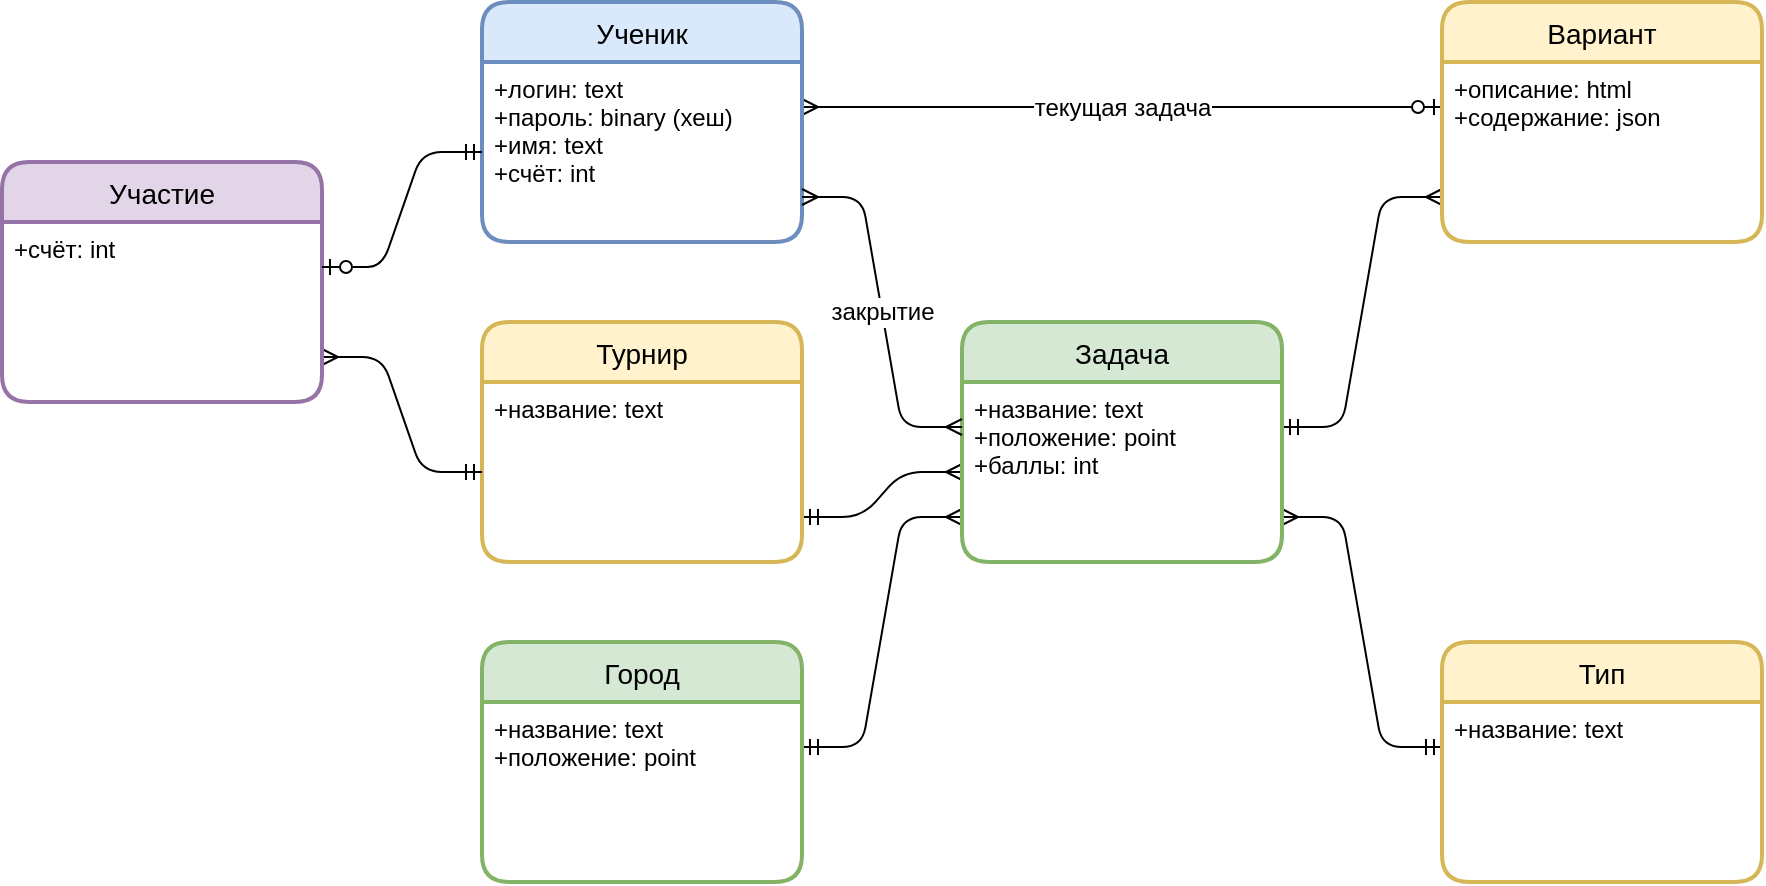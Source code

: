 <mxfile compressed="false" version="20.7.4" type="device" pages="2">
  <diagram id="8aHN4h0mdV41nYYdj37R" name="Страница 1">
    <mxGraphModel dx="1430" dy="1232" grid="1" gridSize="10" guides="1" tooltips="1" connect="1" arrows="1" fold="1" page="0" pageScale="1" pageWidth="1169" pageHeight="827" math="0" shadow="0">
      <root>
        <mxCell id="0" />
        <mxCell id="1" parent="0" />
        <mxCell id="lObofczXTAJIooY1tHfW-280" value="текущая задача" style="edgeStyle=entityRelationEdgeStyle;fontSize=12;html=1;endArrow=ERmany;startArrow=ERzeroToOne;rounded=1;entryX=1;entryY=0.25;entryDx=0;entryDy=0;exitX=0;exitY=0.25;exitDx=0;exitDy=0;endFill=0;" parent="1" source="lObofczXTAJIooY1tHfW-298" target="lObofczXTAJIooY1tHfW-304" edge="1">
          <mxGeometry width="100" height="100" relative="1" as="geometry">
            <mxPoint x="1010" y="10" as="sourcePoint" />
            <mxPoint x="1110" y="-90" as="targetPoint" />
          </mxGeometry>
        </mxCell>
        <mxCell id="lObofczXTAJIooY1tHfW-281" value="" style="edgeStyle=entityRelationEdgeStyle;fontSize=12;html=1;endArrow=ERmany;startArrow=ERmandOne;rounded=1;exitX=1;exitY=0.25;exitDx=0;exitDy=0;entryX=0;entryY=0.75;entryDx=0;entryDy=0;endFill=0;" parent="1" source="lObofczXTAJIooY1tHfW-296" target="lObofczXTAJIooY1tHfW-298" edge="1">
          <mxGeometry x="-0.066" y="-13" width="100" height="100" relative="1" as="geometry">
            <mxPoint x="1060" y="-40" as="sourcePoint" />
            <mxPoint x="1160" y="-140" as="targetPoint" />
            <mxPoint as="offset" />
          </mxGeometry>
        </mxCell>
        <mxCell id="lObofczXTAJIooY1tHfW-282" value="" style="edgeStyle=entityRelationEdgeStyle;fontSize=12;html=1;endArrow=ERmany;startArrow=ERmandOne;rounded=1;exitX=0;exitY=0.25;exitDx=0;exitDy=0;entryX=1;entryY=0.75;entryDx=0;entryDy=0;endFill=0;" parent="1" source="lObofczXTAJIooY1tHfW-300" target="lObofczXTAJIooY1tHfW-296" edge="1">
          <mxGeometry width="100" height="100" relative="1" as="geometry">
            <mxPoint x="1130" y="-10.0" as="sourcePoint" />
            <mxPoint x="1230" y="-110.0" as="targetPoint" />
          </mxGeometry>
        </mxCell>
        <mxCell id="lObofczXTAJIooY1tHfW-284" value="" style="edgeStyle=entityRelationEdgeStyle;fontSize=12;html=1;endArrow=ERmany;startArrow=ERmandOne;rounded=1;exitX=1;exitY=0.25;exitDx=0;exitDy=0;endFill=0;entryX=0;entryY=0.75;entryDx=0;entryDy=0;" parent="1" source="lObofczXTAJIooY1tHfW-292" target="lObofczXTAJIooY1tHfW-296" edge="1">
          <mxGeometry x="-0.066" y="-13" width="100" height="100" relative="1" as="geometry">
            <mxPoint x="400" y="418.5" as="sourcePoint" />
            <mxPoint x="480" y="417.5" as="targetPoint" />
            <mxPoint as="offset" />
          </mxGeometry>
        </mxCell>
        <mxCell id="lObofczXTAJIooY1tHfW-285" value="" style="edgeStyle=entityRelationEdgeStyle;fontSize=12;html=1;endArrow=ERmany;startArrow=ERmandOne;rounded=1;entryX=0;entryY=0.5;entryDx=0;entryDy=0;endFill=0;exitX=1;exitY=0.75;exitDx=0;exitDy=0;" parent="1" source="C9tmAB33WgYbbE8qKTnn-2" target="lObofczXTAJIooY1tHfW-296" edge="1">
          <mxGeometry x="-0.066" y="-13" width="100" height="100" relative="1" as="geometry">
            <mxPoint x="640" y="372.5" as="sourcePoint" />
            <mxPoint x="1180" y="-120.0" as="targetPoint" />
            <mxPoint as="offset" />
          </mxGeometry>
        </mxCell>
        <mxCell id="lObofczXTAJIooY1tHfW-291" value="Город" style="swimlane;childLayout=stackLayout;horizontal=1;startSize=30;horizontalStack=0;rounded=1;fontSize=14;fontStyle=0;strokeWidth=2;resizeParent=0;resizeLast=1;shadow=0;dashed=0;align=center;fillColor=#d5e8d4;strokeColor=#82b366;" parent="1" vertex="1">
          <mxGeometry x="240" y="320" width="160" height="120" as="geometry" />
        </mxCell>
        <mxCell id="lObofczXTAJIooY1tHfW-292" value="+название: text&#xa;+положение: point" style="align=left;strokeColor=none;fillColor=none;spacingLeft=4;fontSize=12;verticalAlign=top;resizable=0;rotatable=0;part=1;" parent="lObofczXTAJIooY1tHfW-291" vertex="1">
          <mxGeometry y="30" width="160" height="90" as="geometry" />
        </mxCell>
        <mxCell id="lObofczXTAJIooY1tHfW-295" value="Задача" style="swimlane;childLayout=stackLayout;horizontal=1;startSize=30;horizontalStack=0;rounded=1;fontSize=14;fontStyle=0;strokeWidth=2;resizeParent=0;resizeLast=1;shadow=0;dashed=0;align=center;fillColor=#d5e8d4;strokeColor=#82b366;" parent="1" vertex="1">
          <mxGeometry x="480" y="160" width="160" height="120" as="geometry" />
        </mxCell>
        <mxCell id="lObofczXTAJIooY1tHfW-296" value="+название: text&#xa;+положение: point&#xa;+баллы: int" style="align=left;strokeColor=none;fillColor=none;spacingLeft=4;fontSize=12;verticalAlign=top;resizable=0;rotatable=0;part=1;" parent="lObofczXTAJIooY1tHfW-295" vertex="1">
          <mxGeometry y="30" width="160" height="90" as="geometry" />
        </mxCell>
        <mxCell id="lObofczXTAJIooY1tHfW-297" value="Вариант" style="swimlane;childLayout=stackLayout;horizontal=1;startSize=30;horizontalStack=0;rounded=1;fontSize=14;fontStyle=0;strokeWidth=2;resizeParent=0;resizeLast=1;shadow=0;dashed=0;align=center;fillColor=#fff2cc;strokeColor=#d6b656;" parent="1" vertex="1">
          <mxGeometry x="720" width="160" height="120" as="geometry" />
        </mxCell>
        <mxCell id="lObofczXTAJIooY1tHfW-298" value="+описание: html&#xa;+содержание: json" style="align=left;strokeColor=none;fillColor=none;spacingLeft=4;fontSize=12;verticalAlign=top;resizable=0;rotatable=0;part=1;" parent="lObofczXTAJIooY1tHfW-297" vertex="1">
          <mxGeometry y="30" width="160" height="90" as="geometry" />
        </mxCell>
        <mxCell id="lObofczXTAJIooY1tHfW-299" value="Тип" style="swimlane;childLayout=stackLayout;horizontal=1;startSize=30;horizontalStack=0;rounded=1;fontSize=14;fontStyle=0;strokeWidth=2;resizeParent=0;resizeLast=1;shadow=0;dashed=0;align=center;fillColor=#fff2cc;strokeColor=#d6b656;" parent="1" vertex="1">
          <mxGeometry x="720" y="320" width="160" height="120" as="geometry" />
        </mxCell>
        <mxCell id="lObofczXTAJIooY1tHfW-300" value="+название: text" style="align=left;strokeColor=none;fillColor=none;spacingLeft=4;fontSize=12;verticalAlign=top;resizable=0;rotatable=0;part=1;" parent="lObofczXTAJIooY1tHfW-299" vertex="1">
          <mxGeometry y="30" width="160" height="90" as="geometry" />
        </mxCell>
        <mxCell id="lObofczXTAJIooY1tHfW-303" value="Ученик" style="swimlane;childLayout=stackLayout;horizontal=1;startSize=30;horizontalStack=0;rounded=1;fontSize=14;fontStyle=0;strokeWidth=2;resizeParent=0;resizeLast=1;shadow=0;dashed=0;align=center;fillColor=#dae8fc;strokeColor=#6c8ebf;" parent="1" vertex="1">
          <mxGeometry x="240" width="160" height="120" as="geometry" />
        </mxCell>
        <mxCell id="lObofczXTAJIooY1tHfW-304" value="+логин: text&#xa;+пароль: binary (хеш)&#xa;+имя: text&#xa;+счёт: int" style="align=left;strokeColor=none;fillColor=none;spacingLeft=4;fontSize=12;verticalAlign=top;resizable=0;rotatable=0;part=1;" parent="lObofczXTAJIooY1tHfW-303" vertex="1">
          <mxGeometry y="30" width="160" height="90" as="geometry" />
        </mxCell>
        <mxCell id="lObofczXTAJIooY1tHfW-310" value="закрытие" style="edgeStyle=entityRelationEdgeStyle;fontSize=12;html=1;endArrow=ERmany;startArrow=ERmany;rounded=1;entryX=0;entryY=0.25;entryDx=0;entryDy=0;exitX=1;exitY=0.75;exitDx=0;exitDy=0;" parent="1" source="lObofczXTAJIooY1tHfW-304" target="lObofczXTAJIooY1tHfW-296" edge="1">
          <mxGeometry width="100" height="100" relative="1" as="geometry">
            <mxPoint x="640" y="230" as="sourcePoint" />
            <mxPoint x="960" y="500" as="targetPoint" />
          </mxGeometry>
        </mxCell>
        <mxCell id="C9tmAB33WgYbbE8qKTnn-1" value="Турнир" style="swimlane;childLayout=stackLayout;horizontal=1;startSize=30;horizontalStack=0;rounded=1;fontSize=14;fontStyle=0;strokeWidth=2;resizeParent=0;resizeLast=1;shadow=0;dashed=0;align=center;fillColor=#fff2cc;strokeColor=#d6b656;" vertex="1" parent="1">
          <mxGeometry x="240" y="160" width="160" height="120" as="geometry" />
        </mxCell>
        <mxCell id="C9tmAB33WgYbbE8qKTnn-2" value="+название: text" style="align=left;strokeColor=none;fillColor=none;spacingLeft=4;fontSize=12;verticalAlign=top;resizable=0;rotatable=0;part=1;" vertex="1" parent="C9tmAB33WgYbbE8qKTnn-1">
          <mxGeometry y="30" width="160" height="90" as="geometry" />
        </mxCell>
        <mxCell id="C9tmAB33WgYbbE8qKTnn-3" value="" style="edgeStyle=entityRelationEdgeStyle;rounded=1;orthogonalLoop=1;jettySize=auto;html=1;startArrow=ERmandOne;startFill=0;endArrow=ERmany;endFill=0;entryX=1;entryY=0.75;entryDx=0;entryDy=0;" edge="1" parent="1" source="C9tmAB33WgYbbE8qKTnn-2" target="C9tmAB33WgYbbE8qKTnn-5">
          <mxGeometry relative="1" as="geometry" />
        </mxCell>
        <mxCell id="C9tmAB33WgYbbE8qKTnn-4" value="Участие" style="swimlane;childLayout=stackLayout;horizontal=1;startSize=30;horizontalStack=0;rounded=1;fontSize=14;fontStyle=0;strokeWidth=2;resizeParent=0;resizeLast=1;shadow=0;dashed=0;align=center;fillColor=#e1d5e7;strokeColor=#9673a6;" vertex="1" parent="1">
          <mxGeometry y="80" width="160" height="120" as="geometry" />
        </mxCell>
        <mxCell id="C9tmAB33WgYbbE8qKTnn-5" value="+счёт: int" style="align=left;strokeColor=none;fillColor=none;spacingLeft=4;fontSize=12;verticalAlign=top;resizable=0;rotatable=0;part=1;" vertex="1" parent="C9tmAB33WgYbbE8qKTnn-4">
          <mxGeometry y="30" width="160" height="90" as="geometry" />
        </mxCell>
        <mxCell id="C9tmAB33WgYbbE8qKTnn-8" style="edgeStyle=entityRelationEdgeStyle;rounded=1;orthogonalLoop=1;jettySize=auto;html=1;startArrow=ERzeroToOne;startFill=0;endArrow=ERmandOne;endFill=0;exitX=1;exitY=0.25;exitDx=0;exitDy=0;" edge="1" parent="1" source="C9tmAB33WgYbbE8qKTnn-5" target="lObofczXTAJIooY1tHfW-304">
          <mxGeometry relative="1" as="geometry" />
        </mxCell>
      </root>
    </mxGraphModel>
  </diagram>
  <diagram id="xqehtbJ13upMv7qAL0rU" name="Страница 2">
    <mxGraphModel dx="2074" dy="1206" grid="1" gridSize="10" guides="1" tooltips="1" connect="1" arrows="1" fold="1" page="0" pageScale="1" pageWidth="1169" pageHeight="827" math="0" shadow="0">
      <root>
        <mxCell id="0" />
        <mxCell id="1" parent="0" />
        <mxCell id="L8Q2k_MRw4ZWjOtw7qhP-1" value="Вариант" style="shape=table;startSize=30;container=1;collapsible=1;childLayout=tableLayout;fixedRows=1;rowLines=0;fontStyle=1;align=center;resizeLast=1;fillColor=#fff2cc;strokeColor=#d6b656;" parent="1" vertex="1">
          <mxGeometry x="720" y="240" width="180" height="180" as="geometry" />
        </mxCell>
        <mxCell id="L8Q2k_MRw4ZWjOtw7qhP-2" value="" style="shape=tableRow;horizontal=0;startSize=0;swimlaneHead=0;swimlaneBody=0;fillColor=none;collapsible=0;dropTarget=0;points=[[0,0.5],[1,0.5]];portConstraint=eastwest;top=0;left=0;right=0;bottom=1;" parent="L8Q2k_MRw4ZWjOtw7qhP-1" vertex="1">
          <mxGeometry y="30" width="180" height="30" as="geometry" />
        </mxCell>
        <mxCell id="L8Q2k_MRw4ZWjOtw7qhP-3" value="PK" style="shape=partialRectangle;connectable=0;fillColor=none;top=0;left=0;bottom=0;right=0;fontStyle=1;overflow=hidden;" parent="L8Q2k_MRw4ZWjOtw7qhP-2" vertex="1">
          <mxGeometry width="30" height="30" as="geometry">
            <mxRectangle width="30" height="30" as="alternateBounds" />
          </mxGeometry>
        </mxCell>
        <mxCell id="L8Q2k_MRw4ZWjOtw7qhP-4" value="UniqueID" style="shape=partialRectangle;connectable=0;fillColor=none;top=0;left=0;bottom=0;right=0;align=left;spacingLeft=6;fontStyle=5;overflow=hidden;" parent="L8Q2k_MRw4ZWjOtw7qhP-2" vertex="1">
          <mxGeometry x="30" width="150" height="30" as="geometry">
            <mxRectangle width="150" height="30" as="alternateBounds" />
          </mxGeometry>
        </mxCell>
        <mxCell id="L8Q2k_MRw4ZWjOtw7qhP-5" value="" style="shape=tableRow;horizontal=0;startSize=0;swimlaneHead=0;swimlaneBody=0;fillColor=none;collapsible=0;dropTarget=0;points=[[0,0.5],[1,0.5]];portConstraint=eastwest;top=0;left=0;right=0;bottom=0;" parent="L8Q2k_MRw4ZWjOtw7qhP-1" vertex="1">
          <mxGeometry y="60" width="180" height="30" as="geometry" />
        </mxCell>
        <mxCell id="L8Q2k_MRw4ZWjOtw7qhP-6" value="FK" style="shape=partialRectangle;connectable=0;fillColor=none;top=0;left=0;bottom=0;right=0;fontStyle=0;overflow=hidden;" parent="L8Q2k_MRw4ZWjOtw7qhP-5" vertex="1">
          <mxGeometry width="30" height="30" as="geometry">
            <mxRectangle width="30" height="30" as="alternateBounds" />
          </mxGeometry>
        </mxCell>
        <mxCell id="L8Q2k_MRw4ZWjOtw7qhP-7" value="задача" style="shape=partialRectangle;connectable=0;fillColor=none;top=0;left=0;bottom=0;right=0;align=left;spacingLeft=6;fontStyle=0;overflow=hidden;" parent="L8Q2k_MRw4ZWjOtw7qhP-5" vertex="1">
          <mxGeometry x="30" width="150" height="30" as="geometry">
            <mxRectangle width="150" height="30" as="alternateBounds" />
          </mxGeometry>
        </mxCell>
        <mxCell id="L8Q2k_MRw4ZWjOtw7qhP-8" value="" style="shape=tableRow;horizontal=0;startSize=0;swimlaneHead=0;swimlaneBody=0;fillColor=none;collapsible=0;dropTarget=0;points=[[0,0.5],[1,0.5]];portConstraint=eastwest;top=0;left=0;right=0;bottom=0;" parent="L8Q2k_MRw4ZWjOtw7qhP-1" vertex="1">
          <mxGeometry y="90" width="180" height="30" as="geometry" />
        </mxCell>
        <mxCell id="L8Q2k_MRw4ZWjOtw7qhP-9" value="" style="shape=partialRectangle;connectable=0;fillColor=none;top=0;left=0;bottom=0;right=0;editable=1;overflow=hidden;" parent="L8Q2k_MRw4ZWjOtw7qhP-8" vertex="1">
          <mxGeometry width="30" height="30" as="geometry">
            <mxRectangle width="30" height="30" as="alternateBounds" />
          </mxGeometry>
        </mxCell>
        <mxCell id="L8Q2k_MRw4ZWjOtw7qhP-10" value="описание: html" style="shape=partialRectangle;connectable=0;fillColor=none;top=0;left=0;bottom=0;right=0;align=left;spacingLeft=6;overflow=hidden;" parent="L8Q2k_MRw4ZWjOtw7qhP-8" vertex="1">
          <mxGeometry x="30" width="150" height="30" as="geometry">
            <mxRectangle width="150" height="30" as="alternateBounds" />
          </mxGeometry>
        </mxCell>
        <mxCell id="L8Q2k_MRw4ZWjOtw7qhP-11" value="" style="shape=tableRow;horizontal=0;startSize=0;swimlaneHead=0;swimlaneBody=0;fillColor=none;collapsible=0;dropTarget=0;points=[[0,0.5],[1,0.5]];portConstraint=eastwest;top=0;left=0;right=0;bottom=0;" parent="L8Q2k_MRw4ZWjOtw7qhP-1" vertex="1">
          <mxGeometry y="120" width="180" height="30" as="geometry" />
        </mxCell>
        <mxCell id="L8Q2k_MRw4ZWjOtw7qhP-12" value="FK" style="shape=partialRectangle;connectable=0;fillColor=none;top=0;left=0;bottom=0;right=0;fontStyle=0;overflow=hidden;" parent="L8Q2k_MRw4ZWjOtw7qhP-11" vertex="1">
          <mxGeometry width="30" height="30" as="geometry">
            <mxRectangle width="30" height="30" as="alternateBounds" />
          </mxGeometry>
        </mxCell>
        <mxCell id="L8Q2k_MRw4ZWjOtw7qhP-13" value="тип" style="shape=partialRectangle;connectable=0;fillColor=none;top=0;left=0;bottom=0;right=0;align=left;spacingLeft=6;fontStyle=0;overflow=hidden;" parent="L8Q2k_MRw4ZWjOtw7qhP-11" vertex="1">
          <mxGeometry x="30" width="150" height="30" as="geometry">
            <mxRectangle width="150" height="30" as="alternateBounds" />
          </mxGeometry>
        </mxCell>
        <mxCell id="L8Q2k_MRw4ZWjOtw7qhP-14" value="" style="shape=tableRow;horizontal=0;startSize=0;swimlaneHead=0;swimlaneBody=0;fillColor=none;collapsible=0;dropTarget=0;points=[[0,0.5],[1,0.5]];portConstraint=eastwest;top=0;left=0;right=0;bottom=0;" parent="L8Q2k_MRw4ZWjOtw7qhP-1" vertex="1">
          <mxGeometry y="150" width="180" height="30" as="geometry" />
        </mxCell>
        <mxCell id="L8Q2k_MRw4ZWjOtw7qhP-15" value="" style="shape=partialRectangle;connectable=0;fillColor=none;top=0;left=0;bottom=0;right=0;editable=1;overflow=hidden;" parent="L8Q2k_MRw4ZWjOtw7qhP-14" vertex="1">
          <mxGeometry width="30" height="30" as="geometry">
            <mxRectangle width="30" height="30" as="alternateBounds" />
          </mxGeometry>
        </mxCell>
        <mxCell id="L8Q2k_MRw4ZWjOtw7qhP-16" value="содержание: json" style="shape=partialRectangle;connectable=0;fillColor=none;top=0;left=0;bottom=0;right=0;align=left;spacingLeft=6;overflow=hidden;" parent="L8Q2k_MRw4ZWjOtw7qhP-14" vertex="1">
          <mxGeometry x="30" width="150" height="30" as="geometry">
            <mxRectangle width="150" height="30" as="alternateBounds" />
          </mxGeometry>
        </mxCell>
        <mxCell id="L8Q2k_MRw4ZWjOtw7qhP-17" value="Тип" style="shape=table;startSize=30;container=1;collapsible=1;childLayout=tableLayout;fixedRows=1;rowLines=0;fontStyle=1;align=center;resizeLast=1;fillColor=#dae8fc;strokeColor=#6c8ebf;" parent="1" vertex="1">
          <mxGeometry x="960" y="240" width="180" height="90" as="geometry">
            <mxRectangle x="280" y="-120" width="70" height="30" as="alternateBounds" />
          </mxGeometry>
        </mxCell>
        <mxCell id="L8Q2k_MRw4ZWjOtw7qhP-18" value="" style="shape=tableRow;horizontal=0;startSize=0;swimlaneHead=0;swimlaneBody=0;fillColor=none;collapsible=0;dropTarget=0;points=[[0,0.5],[1,0.5]];portConstraint=eastwest;top=0;left=0;right=0;bottom=1;" parent="L8Q2k_MRw4ZWjOtw7qhP-17" vertex="1">
          <mxGeometry y="30" width="180" height="30" as="geometry" />
        </mxCell>
        <mxCell id="L8Q2k_MRw4ZWjOtw7qhP-19" value="PK" style="shape=partialRectangle;connectable=0;fillColor=none;top=0;left=0;bottom=0;right=0;fontStyle=1;overflow=hidden;" parent="L8Q2k_MRw4ZWjOtw7qhP-18" vertex="1">
          <mxGeometry width="30" height="30" as="geometry">
            <mxRectangle width="30" height="30" as="alternateBounds" />
          </mxGeometry>
        </mxCell>
        <mxCell id="L8Q2k_MRw4ZWjOtw7qhP-20" value="UniqueID" style="shape=partialRectangle;connectable=0;fillColor=none;top=0;left=0;bottom=0;right=0;align=left;spacingLeft=6;fontStyle=5;overflow=hidden;" parent="L8Q2k_MRw4ZWjOtw7qhP-18" vertex="1">
          <mxGeometry x="30" width="150" height="30" as="geometry">
            <mxRectangle width="150" height="30" as="alternateBounds" />
          </mxGeometry>
        </mxCell>
        <mxCell id="L8Q2k_MRw4ZWjOtw7qhP-21" value="" style="shape=tableRow;horizontal=0;startSize=0;swimlaneHead=0;swimlaneBody=0;fillColor=none;collapsible=0;dropTarget=0;points=[[0,0.5],[1,0.5]];portConstraint=eastwest;top=0;left=0;right=0;bottom=0;" parent="L8Q2k_MRw4ZWjOtw7qhP-17" vertex="1">
          <mxGeometry y="60" width="180" height="30" as="geometry" />
        </mxCell>
        <mxCell id="L8Q2k_MRw4ZWjOtw7qhP-22" value="" style="shape=partialRectangle;connectable=0;fillColor=none;top=0;left=0;bottom=0;right=0;editable=1;overflow=hidden;" parent="L8Q2k_MRw4ZWjOtw7qhP-21" vertex="1">
          <mxGeometry width="30" height="30" as="geometry">
            <mxRectangle width="30" height="30" as="alternateBounds" />
          </mxGeometry>
        </mxCell>
        <mxCell id="L8Q2k_MRw4ZWjOtw7qhP-23" value="название: text" style="shape=partialRectangle;connectable=0;fillColor=none;top=0;left=0;bottom=0;right=0;align=left;spacingLeft=6;overflow=hidden;" parent="L8Q2k_MRw4ZWjOtw7qhP-21" vertex="1">
          <mxGeometry x="30" width="150" height="30" as="geometry">
            <mxRectangle width="150" height="30" as="alternateBounds" />
          </mxGeometry>
        </mxCell>
        <mxCell id="L8Q2k_MRw4ZWjOtw7qhP-24" value="Город" style="shape=table;startSize=30;container=1;collapsible=1;childLayout=tableLayout;fixedRows=1;rowLines=0;fontStyle=1;align=center;resizeLast=1;fillColor=#d5e8d4;strokeColor=#82b366;" parent="1" vertex="1">
          <mxGeometry y="240" width="180" height="120" as="geometry" />
        </mxCell>
        <mxCell id="L8Q2k_MRw4ZWjOtw7qhP-25" value="" style="shape=tableRow;horizontal=0;startSize=0;swimlaneHead=0;swimlaneBody=0;fillColor=none;collapsible=0;dropTarget=0;points=[[0,0.5],[1,0.5]];portConstraint=eastwest;top=0;left=0;right=0;bottom=1;" parent="L8Q2k_MRw4ZWjOtw7qhP-24" vertex="1">
          <mxGeometry y="30" width="180" height="30" as="geometry" />
        </mxCell>
        <mxCell id="L8Q2k_MRw4ZWjOtw7qhP-26" value="PK" style="shape=partialRectangle;connectable=0;fillColor=none;top=0;left=0;bottom=0;right=0;fontStyle=1;overflow=hidden;" parent="L8Q2k_MRw4ZWjOtw7qhP-25" vertex="1">
          <mxGeometry width="30" height="30" as="geometry">
            <mxRectangle width="30" height="30" as="alternateBounds" />
          </mxGeometry>
        </mxCell>
        <mxCell id="L8Q2k_MRw4ZWjOtw7qhP-27" value="UniqueID" style="shape=partialRectangle;connectable=0;fillColor=none;top=0;left=0;bottom=0;right=0;align=left;spacingLeft=6;fontStyle=5;overflow=hidden;" parent="L8Q2k_MRw4ZWjOtw7qhP-25" vertex="1">
          <mxGeometry x="30" width="150" height="30" as="geometry">
            <mxRectangle width="150" height="30" as="alternateBounds" />
          </mxGeometry>
        </mxCell>
        <mxCell id="L8Q2k_MRw4ZWjOtw7qhP-28" value="" style="shape=tableRow;horizontal=0;startSize=0;swimlaneHead=0;swimlaneBody=0;fillColor=none;collapsible=0;dropTarget=0;points=[[0,0.5],[1,0.5]];portConstraint=eastwest;top=0;left=0;right=0;bottom=0;" parent="L8Q2k_MRw4ZWjOtw7qhP-24" vertex="1">
          <mxGeometry y="60" width="180" height="30" as="geometry" />
        </mxCell>
        <mxCell id="L8Q2k_MRw4ZWjOtw7qhP-29" value="" style="shape=partialRectangle;connectable=0;fillColor=none;top=0;left=0;bottom=0;right=0;editable=1;overflow=hidden;" parent="L8Q2k_MRw4ZWjOtw7qhP-28" vertex="1">
          <mxGeometry width="30" height="30" as="geometry">
            <mxRectangle width="30" height="30" as="alternateBounds" />
          </mxGeometry>
        </mxCell>
        <mxCell id="L8Q2k_MRw4ZWjOtw7qhP-30" value="название: text" style="shape=partialRectangle;connectable=0;fillColor=none;top=0;left=0;bottom=0;right=0;align=left;spacingLeft=6;overflow=hidden;" parent="L8Q2k_MRw4ZWjOtw7qhP-28" vertex="1">
          <mxGeometry x="30" width="150" height="30" as="geometry">
            <mxRectangle width="150" height="30" as="alternateBounds" />
          </mxGeometry>
        </mxCell>
        <mxCell id="L8Q2k_MRw4ZWjOtw7qhP-31" value="" style="shape=tableRow;horizontal=0;startSize=0;swimlaneHead=0;swimlaneBody=0;fillColor=none;collapsible=0;dropTarget=0;points=[[0,0.5],[1,0.5]];portConstraint=eastwest;top=0;left=0;right=0;bottom=0;" parent="L8Q2k_MRw4ZWjOtw7qhP-24" vertex="1">
          <mxGeometry y="90" width="180" height="30" as="geometry" />
        </mxCell>
        <mxCell id="L8Q2k_MRw4ZWjOtw7qhP-32" value="" style="shape=partialRectangle;connectable=0;fillColor=none;top=0;left=0;bottom=0;right=0;editable=1;overflow=hidden;" parent="L8Q2k_MRw4ZWjOtw7qhP-31" vertex="1">
          <mxGeometry width="30" height="30" as="geometry">
            <mxRectangle width="30" height="30" as="alternateBounds" />
          </mxGeometry>
        </mxCell>
        <mxCell id="L8Q2k_MRw4ZWjOtw7qhP-33" value="положение: point" style="shape=partialRectangle;connectable=0;fillColor=none;top=0;left=0;bottom=0;right=0;align=left;spacingLeft=6;overflow=hidden;" parent="L8Q2k_MRw4ZWjOtw7qhP-31" vertex="1">
          <mxGeometry x="30" width="150" height="30" as="geometry">
            <mxRectangle width="150" height="30" as="alternateBounds" />
          </mxGeometry>
        </mxCell>
        <mxCell id="L8Q2k_MRw4ZWjOtw7qhP-34" value="Задача" style="shape=table;startSize=30;container=1;collapsible=1;childLayout=tableLayout;fixedRows=1;rowLines=0;fontStyle=1;align=center;resizeLast=1;fillColor=#dae8fc;strokeColor=#6c8ebf;" parent="1" vertex="1">
          <mxGeometry x="480" y="240" width="180" height="150" as="geometry" />
        </mxCell>
        <mxCell id="L8Q2k_MRw4ZWjOtw7qhP-35" value="" style="shape=tableRow;horizontal=0;startSize=0;swimlaneHead=0;swimlaneBody=0;fillColor=none;collapsible=0;dropTarget=0;points=[[0,0.5],[1,0.5]];portConstraint=eastwest;top=0;left=0;right=0;bottom=1;" parent="L8Q2k_MRw4ZWjOtw7qhP-34" vertex="1">
          <mxGeometry y="30" width="180" height="30" as="geometry" />
        </mxCell>
        <mxCell id="L8Q2k_MRw4ZWjOtw7qhP-36" value="PK" style="shape=partialRectangle;connectable=0;fillColor=none;top=0;left=0;bottom=0;right=0;fontStyle=1;overflow=hidden;" parent="L8Q2k_MRw4ZWjOtw7qhP-35" vertex="1">
          <mxGeometry width="30" height="30" as="geometry">
            <mxRectangle width="30" height="30" as="alternateBounds" />
          </mxGeometry>
        </mxCell>
        <mxCell id="L8Q2k_MRw4ZWjOtw7qhP-37" value="UniqueID" style="shape=partialRectangle;connectable=0;fillColor=none;top=0;left=0;bottom=0;right=0;align=left;spacingLeft=6;fontStyle=5;overflow=hidden;" parent="L8Q2k_MRw4ZWjOtw7qhP-35" vertex="1">
          <mxGeometry x="30" width="150" height="30" as="geometry">
            <mxRectangle width="150" height="30" as="alternateBounds" />
          </mxGeometry>
        </mxCell>
        <mxCell id="L8Q2k_MRw4ZWjOtw7qhP-38" value="" style="shape=tableRow;horizontal=0;startSize=0;swimlaneHead=0;swimlaneBody=0;fillColor=none;collapsible=0;dropTarget=0;points=[[0,0.5],[1,0.5]];portConstraint=eastwest;top=0;left=0;right=0;bottom=0;" parent="L8Q2k_MRw4ZWjOtw7qhP-34" vertex="1">
          <mxGeometry y="60" width="180" height="30" as="geometry" />
        </mxCell>
        <mxCell id="L8Q2k_MRw4ZWjOtw7qhP-39" value="FK" style="shape=partialRectangle;connectable=0;fillColor=none;top=0;left=0;bottom=0;right=0;fontStyle=0;overflow=hidden;" parent="L8Q2k_MRw4ZWjOtw7qhP-38" vertex="1">
          <mxGeometry width="30" height="30" as="geometry">
            <mxRectangle width="30" height="30" as="alternateBounds" />
          </mxGeometry>
        </mxCell>
        <mxCell id="L8Q2k_MRw4ZWjOtw7qhP-40" value="группа" style="shape=partialRectangle;connectable=0;fillColor=none;top=0;left=0;bottom=0;right=0;align=left;spacingLeft=6;fontStyle=0;overflow=hidden;" parent="L8Q2k_MRw4ZWjOtw7qhP-38" vertex="1">
          <mxGeometry x="30" width="150" height="30" as="geometry">
            <mxRectangle width="150" height="30" as="alternateBounds" />
          </mxGeometry>
        </mxCell>
        <mxCell id="L8Q2k_MRw4ZWjOtw7qhP-41" value="" style="shape=tableRow;horizontal=0;startSize=0;swimlaneHead=0;swimlaneBody=0;fillColor=none;collapsible=0;dropTarget=0;points=[[0,0.5],[1,0.5]];portConstraint=eastwest;top=0;left=0;right=0;bottom=0;" parent="L8Q2k_MRw4ZWjOtw7qhP-34" vertex="1">
          <mxGeometry y="90" width="180" height="30" as="geometry" />
        </mxCell>
        <mxCell id="L8Q2k_MRw4ZWjOtw7qhP-42" value="" style="shape=partialRectangle;connectable=0;fillColor=none;top=0;left=0;bottom=0;right=0;editable=1;overflow=hidden;" parent="L8Q2k_MRw4ZWjOtw7qhP-41" vertex="1">
          <mxGeometry width="30" height="30" as="geometry">
            <mxRectangle width="30" height="30" as="alternateBounds" />
          </mxGeometry>
        </mxCell>
        <mxCell id="L8Q2k_MRw4ZWjOtw7qhP-43" value="название: text" style="shape=partialRectangle;connectable=0;fillColor=none;top=0;left=0;bottom=0;right=0;align=left;spacingLeft=6;overflow=hidden;" parent="L8Q2k_MRw4ZWjOtw7qhP-41" vertex="1">
          <mxGeometry x="30" width="150" height="30" as="geometry">
            <mxRectangle width="150" height="30" as="alternateBounds" />
          </mxGeometry>
        </mxCell>
        <mxCell id="L8Q2k_MRw4ZWjOtw7qhP-44" value="" style="shape=tableRow;horizontal=0;startSize=0;swimlaneHead=0;swimlaneBody=0;fillColor=none;collapsible=0;dropTarget=0;points=[[0,0.5],[1,0.5]];portConstraint=eastwest;top=0;left=0;right=0;bottom=0;" parent="L8Q2k_MRw4ZWjOtw7qhP-34" vertex="1">
          <mxGeometry y="120" width="180" height="30" as="geometry" />
        </mxCell>
        <mxCell id="L8Q2k_MRw4ZWjOtw7qhP-45" value="" style="shape=partialRectangle;connectable=0;fillColor=none;top=0;left=0;bottom=0;right=0;editable=1;overflow=hidden;" parent="L8Q2k_MRw4ZWjOtw7qhP-44" vertex="1">
          <mxGeometry width="30" height="30" as="geometry">
            <mxRectangle width="30" height="30" as="alternateBounds" />
          </mxGeometry>
        </mxCell>
        <mxCell id="L8Q2k_MRw4ZWjOtw7qhP-46" value="видимость: bool" style="shape=partialRectangle;connectable=0;fillColor=none;top=0;left=0;bottom=0;right=0;align=left;spacingLeft=6;overflow=hidden;" parent="L8Q2k_MRw4ZWjOtw7qhP-44" vertex="1">
          <mxGeometry x="30" width="150" height="30" as="geometry">
            <mxRectangle width="150" height="30" as="alternateBounds" />
          </mxGeometry>
        </mxCell>
        <mxCell id="L8Q2k_MRw4ZWjOtw7qhP-47" value="Группа" style="shape=table;startSize=30;container=1;collapsible=1;childLayout=tableLayout;fixedRows=1;rowLines=0;fontStyle=1;align=center;resizeLast=1;fillColor=#d5e8d4;strokeColor=#82b366;" parent="1" vertex="1">
          <mxGeometry x="240" y="240" width="180" height="150" as="geometry" />
        </mxCell>
        <mxCell id="L8Q2k_MRw4ZWjOtw7qhP-48" value="" style="shape=tableRow;horizontal=0;startSize=0;swimlaneHead=0;swimlaneBody=0;fillColor=none;collapsible=0;dropTarget=0;points=[[0,0.5],[1,0.5]];portConstraint=eastwest;top=0;left=0;right=0;bottom=1;" parent="L8Q2k_MRw4ZWjOtw7qhP-47" vertex="1">
          <mxGeometry y="30" width="180" height="30" as="geometry" />
        </mxCell>
        <mxCell id="L8Q2k_MRw4ZWjOtw7qhP-49" value="PK" style="shape=partialRectangle;connectable=0;fillColor=none;top=0;left=0;bottom=0;right=0;fontStyle=1;overflow=hidden;" parent="L8Q2k_MRw4ZWjOtw7qhP-48" vertex="1">
          <mxGeometry width="30" height="30" as="geometry">
            <mxRectangle width="30" height="30" as="alternateBounds" />
          </mxGeometry>
        </mxCell>
        <mxCell id="L8Q2k_MRw4ZWjOtw7qhP-50" value="UniqueID" style="shape=partialRectangle;connectable=0;fillColor=none;top=0;left=0;bottom=0;right=0;align=left;spacingLeft=6;fontStyle=5;overflow=hidden;" parent="L8Q2k_MRw4ZWjOtw7qhP-48" vertex="1">
          <mxGeometry x="30" width="150" height="30" as="geometry">
            <mxRectangle width="150" height="30" as="alternateBounds" />
          </mxGeometry>
        </mxCell>
        <mxCell id="L8Q2k_MRw4ZWjOtw7qhP-51" value="" style="shape=tableRow;horizontal=0;startSize=0;swimlaneHead=0;swimlaneBody=0;fillColor=none;collapsible=0;dropTarget=0;points=[[0,0.5],[1,0.5]];portConstraint=eastwest;top=0;left=0;right=0;bottom=0;" parent="L8Q2k_MRw4ZWjOtw7qhP-47" vertex="1">
          <mxGeometry y="60" width="180" height="30" as="geometry" />
        </mxCell>
        <mxCell id="L8Q2k_MRw4ZWjOtw7qhP-52" value="FK" style="shape=partialRectangle;connectable=0;fillColor=none;top=0;left=0;bottom=0;right=0;fontStyle=0;overflow=hidden;" parent="L8Q2k_MRw4ZWjOtw7qhP-51" vertex="1">
          <mxGeometry width="30" height="30" as="geometry">
            <mxRectangle width="30" height="30" as="alternateBounds" />
          </mxGeometry>
        </mxCell>
        <mxCell id="L8Q2k_MRw4ZWjOtw7qhP-53" value="город" style="shape=partialRectangle;connectable=0;fillColor=none;top=0;left=0;bottom=0;right=0;align=left;spacingLeft=6;fontStyle=0;overflow=hidden;" parent="L8Q2k_MRw4ZWjOtw7qhP-51" vertex="1">
          <mxGeometry x="30" width="150" height="30" as="geometry">
            <mxRectangle width="150" height="30" as="alternateBounds" />
          </mxGeometry>
        </mxCell>
        <mxCell id="L8Q2k_MRw4ZWjOtw7qhP-54" value="" style="shape=tableRow;horizontal=0;startSize=0;swimlaneHead=0;swimlaneBody=0;fillColor=none;collapsible=0;dropTarget=0;points=[[0,0.5],[1,0.5]];portConstraint=eastwest;top=0;left=0;right=0;bottom=0;" parent="L8Q2k_MRw4ZWjOtw7qhP-47" vertex="1">
          <mxGeometry y="90" width="180" height="30" as="geometry" />
        </mxCell>
        <mxCell id="L8Q2k_MRw4ZWjOtw7qhP-55" value="" style="shape=partialRectangle;connectable=0;fillColor=none;top=0;left=0;bottom=0;right=0;editable=1;overflow=hidden;" parent="L8Q2k_MRw4ZWjOtw7qhP-54" vertex="1">
          <mxGeometry width="30" height="30" as="geometry">
            <mxRectangle width="30" height="30" as="alternateBounds" />
          </mxGeometry>
        </mxCell>
        <mxCell id="L8Q2k_MRw4ZWjOtw7qhP-56" value="положение: point" style="shape=partialRectangle;connectable=0;fillColor=none;top=0;left=0;bottom=0;right=0;align=left;spacingLeft=6;overflow=hidden;" parent="L8Q2k_MRw4ZWjOtw7qhP-54" vertex="1">
          <mxGeometry x="30" width="150" height="30" as="geometry">
            <mxRectangle width="150" height="30" as="alternateBounds" />
          </mxGeometry>
        </mxCell>
        <mxCell id="L8Q2k_MRw4ZWjOtw7qhP-57" value="" style="shape=tableRow;horizontal=0;startSize=0;swimlaneHead=0;swimlaneBody=0;fillColor=none;collapsible=0;dropTarget=0;points=[[0,0.5],[1,0.5]];portConstraint=eastwest;top=0;left=0;right=0;bottom=0;" parent="L8Q2k_MRw4ZWjOtw7qhP-47" vertex="1">
          <mxGeometry y="120" width="180" height="30" as="geometry" />
        </mxCell>
        <mxCell id="L8Q2k_MRw4ZWjOtw7qhP-58" value="" style="shape=partialRectangle;connectable=0;fillColor=none;top=0;left=0;bottom=0;right=0;editable=1;overflow=hidden;" parent="L8Q2k_MRw4ZWjOtw7qhP-57" vertex="1">
          <mxGeometry width="30" height="30" as="geometry">
            <mxRectangle width="30" height="30" as="alternateBounds" />
          </mxGeometry>
        </mxCell>
        <mxCell id="L8Q2k_MRw4ZWjOtw7qhP-59" value="баллы: int" style="shape=partialRectangle;connectable=0;fillColor=none;top=0;left=0;bottom=0;right=0;align=left;spacingLeft=6;overflow=hidden;" parent="L8Q2k_MRw4ZWjOtw7qhP-57" vertex="1">
          <mxGeometry x="30" width="150" height="30" as="geometry">
            <mxRectangle width="150" height="30" as="alternateBounds" />
          </mxGeometry>
        </mxCell>
        <mxCell id="L8Q2k_MRw4ZWjOtw7qhP-60" value="Ученик" style="shape=table;startSize=30;container=1;collapsible=1;childLayout=tableLayout;fixedRows=1;rowLines=0;fontStyle=1;align=center;resizeLast=1;fillColor=#e1d5e7;strokeColor=#9673a6;" parent="1" vertex="1">
          <mxGeometry x="480" width="180" height="210" as="geometry" />
        </mxCell>
        <mxCell id="L8Q2k_MRw4ZWjOtw7qhP-61" value="" style="shape=tableRow;horizontal=0;startSize=0;swimlaneHead=0;swimlaneBody=0;fillColor=none;collapsible=0;dropTarget=0;points=[[0,0.5],[1,0.5]];portConstraint=eastwest;top=0;left=0;right=0;bottom=1;" parent="L8Q2k_MRw4ZWjOtw7qhP-60" vertex="1">
          <mxGeometry y="30" width="180" height="30" as="geometry" />
        </mxCell>
        <mxCell id="L8Q2k_MRw4ZWjOtw7qhP-62" value="PK" style="shape=partialRectangle;connectable=0;fillColor=none;top=0;left=0;bottom=0;right=0;fontStyle=1;overflow=hidden;" parent="L8Q2k_MRw4ZWjOtw7qhP-61" vertex="1">
          <mxGeometry width="30" height="30" as="geometry">
            <mxRectangle width="30" height="30" as="alternateBounds" />
          </mxGeometry>
        </mxCell>
        <mxCell id="L8Q2k_MRw4ZWjOtw7qhP-63" value="UniqueID" style="shape=partialRectangle;connectable=0;fillColor=none;top=0;left=0;bottom=0;right=0;align=left;spacingLeft=6;fontStyle=5;overflow=hidden;" parent="L8Q2k_MRw4ZWjOtw7qhP-61" vertex="1">
          <mxGeometry x="30" width="150" height="30" as="geometry">
            <mxRectangle width="150" height="30" as="alternateBounds" />
          </mxGeometry>
        </mxCell>
        <mxCell id="L8Q2k_MRw4ZWjOtw7qhP-64" value="" style="shape=tableRow;horizontal=0;startSize=0;swimlaneHead=0;swimlaneBody=0;fillColor=none;collapsible=0;dropTarget=0;points=[[0,0.5],[1,0.5]];portConstraint=eastwest;top=0;left=0;right=0;bottom=0;" parent="L8Q2k_MRw4ZWjOtw7qhP-60" vertex="1">
          <mxGeometry y="60" width="180" height="30" as="geometry" />
        </mxCell>
        <mxCell id="L8Q2k_MRw4ZWjOtw7qhP-65" value="" style="shape=partialRectangle;connectable=0;fillColor=none;top=0;left=0;bottom=0;right=0;editable=1;overflow=hidden;" parent="L8Q2k_MRw4ZWjOtw7qhP-64" vertex="1">
          <mxGeometry width="30" height="30" as="geometry">
            <mxRectangle width="30" height="30" as="alternateBounds" />
          </mxGeometry>
        </mxCell>
        <mxCell id="L8Q2k_MRw4ZWjOtw7qhP-66" value="логин: text" style="shape=partialRectangle;connectable=0;fillColor=none;top=0;left=0;bottom=0;right=0;align=left;spacingLeft=6;overflow=hidden;" parent="L8Q2k_MRw4ZWjOtw7qhP-64" vertex="1">
          <mxGeometry x="30" width="150" height="30" as="geometry">
            <mxRectangle width="150" height="30" as="alternateBounds" />
          </mxGeometry>
        </mxCell>
        <mxCell id="L8Q2k_MRw4ZWjOtw7qhP-67" value="" style="shape=tableRow;horizontal=0;startSize=0;swimlaneHead=0;swimlaneBody=0;fillColor=none;collapsible=0;dropTarget=0;points=[[0,0.5],[1,0.5]];portConstraint=eastwest;top=0;left=0;right=0;bottom=0;" parent="L8Q2k_MRw4ZWjOtw7qhP-60" vertex="1">
          <mxGeometry y="90" width="180" height="30" as="geometry" />
        </mxCell>
        <mxCell id="L8Q2k_MRw4ZWjOtw7qhP-68" value="" style="shape=partialRectangle;connectable=0;fillColor=none;top=0;left=0;bottom=0;right=0;editable=1;overflow=hidden;" parent="L8Q2k_MRw4ZWjOtw7qhP-67" vertex="1">
          <mxGeometry width="30" height="30" as="geometry">
            <mxRectangle width="30" height="30" as="alternateBounds" />
          </mxGeometry>
        </mxCell>
        <mxCell id="L8Q2k_MRw4ZWjOtw7qhP-69" value="пароль: binary (хеш)" style="shape=partialRectangle;connectable=0;fillColor=none;top=0;left=0;bottom=0;right=0;align=left;spacingLeft=6;overflow=hidden;" parent="L8Q2k_MRw4ZWjOtw7qhP-67" vertex="1">
          <mxGeometry x="30" width="150" height="30" as="geometry">
            <mxRectangle width="150" height="30" as="alternateBounds" />
          </mxGeometry>
        </mxCell>
        <mxCell id="L8Q2k_MRw4ZWjOtw7qhP-70" value="" style="shape=tableRow;horizontal=0;startSize=0;swimlaneHead=0;swimlaneBody=0;fillColor=none;collapsible=0;dropTarget=0;points=[[0,0.5],[1,0.5]];portConstraint=eastwest;top=0;left=0;right=0;bottom=0;" parent="L8Q2k_MRw4ZWjOtw7qhP-60" vertex="1">
          <mxGeometry y="120" width="180" height="30" as="geometry" />
        </mxCell>
        <mxCell id="L8Q2k_MRw4ZWjOtw7qhP-71" value="" style="shape=partialRectangle;connectable=0;fillColor=none;top=0;left=0;bottom=0;right=0;editable=1;overflow=hidden;" parent="L8Q2k_MRw4ZWjOtw7qhP-70" vertex="1">
          <mxGeometry width="30" height="30" as="geometry">
            <mxRectangle width="30" height="30" as="alternateBounds" />
          </mxGeometry>
        </mxCell>
        <mxCell id="L8Q2k_MRw4ZWjOtw7qhP-72" value="имя: text" style="shape=partialRectangle;connectable=0;fillColor=none;top=0;left=0;bottom=0;right=0;align=left;spacingLeft=6;overflow=hidden;" parent="L8Q2k_MRw4ZWjOtw7qhP-70" vertex="1">
          <mxGeometry x="30" width="150" height="30" as="geometry">
            <mxRectangle width="150" height="30" as="alternateBounds" />
          </mxGeometry>
        </mxCell>
        <mxCell id="L8Q2k_MRw4ZWjOtw7qhP-73" value="" style="shape=tableRow;horizontal=0;startSize=0;swimlaneHead=0;swimlaneBody=0;fillColor=none;collapsible=0;dropTarget=0;points=[[0,0.5],[1,0.5]];portConstraint=eastwest;top=0;left=0;right=0;bottom=0;" parent="L8Q2k_MRw4ZWjOtw7qhP-60" vertex="1">
          <mxGeometry y="150" width="180" height="30" as="geometry" />
        </mxCell>
        <mxCell id="L8Q2k_MRw4ZWjOtw7qhP-74" value="" style="shape=partialRectangle;connectable=0;fillColor=none;top=0;left=0;bottom=0;right=0;editable=1;overflow=hidden;" parent="L8Q2k_MRw4ZWjOtw7qhP-73" vertex="1">
          <mxGeometry width="30" height="30" as="geometry">
            <mxRectangle width="30" height="30" as="alternateBounds" />
          </mxGeometry>
        </mxCell>
        <mxCell id="L8Q2k_MRw4ZWjOtw7qhP-75" value="счёт: int" style="shape=partialRectangle;connectable=0;fillColor=none;top=0;left=0;bottom=0;right=0;align=left;spacingLeft=6;overflow=hidden;" parent="L8Q2k_MRw4ZWjOtw7qhP-73" vertex="1">
          <mxGeometry x="30" width="150" height="30" as="geometry">
            <mxRectangle width="150" height="30" as="alternateBounds" />
          </mxGeometry>
        </mxCell>
        <mxCell id="L8Q2k_MRw4ZWjOtw7qhP-76" value="" style="shape=tableRow;horizontal=0;startSize=0;swimlaneHead=0;swimlaneBody=0;fillColor=none;collapsible=0;dropTarget=0;points=[[0,0.5],[1,0.5]];portConstraint=eastwest;top=0;left=0;right=0;bottom=0;" parent="L8Q2k_MRw4ZWjOtw7qhP-60" vertex="1">
          <mxGeometry y="180" width="180" height="30" as="geometry" />
        </mxCell>
        <mxCell id="L8Q2k_MRw4ZWjOtw7qhP-77" value="FK" style="shape=partialRectangle;connectable=0;fillColor=none;top=0;left=0;bottom=0;right=0;fontStyle=0;overflow=hidden;" parent="L8Q2k_MRw4ZWjOtw7qhP-76" vertex="1">
          <mxGeometry width="30" height="30" as="geometry">
            <mxRectangle width="30" height="30" as="alternateBounds" />
          </mxGeometry>
        </mxCell>
        <mxCell id="L8Q2k_MRw4ZWjOtw7qhP-78" value="текущая задача" style="shape=partialRectangle;connectable=0;fillColor=none;top=0;left=0;bottom=0;right=0;align=left;spacingLeft=6;fontStyle=0;overflow=hidden;" parent="L8Q2k_MRw4ZWjOtw7qhP-76" vertex="1">
          <mxGeometry x="30" width="150" height="30" as="geometry">
            <mxRectangle width="150" height="30" as="alternateBounds" />
          </mxGeometry>
        </mxCell>
        <mxCell id="L8Q2k_MRw4ZWjOtw7qhP-79" value="Сотрудник" style="shape=table;startSize=30;container=1;collapsible=1;childLayout=tableLayout;fixedRows=1;rowLines=0;fontStyle=1;align=center;resizeLast=1;fillColor=#e1d5e7;strokeColor=#9673a6;" parent="1" vertex="1">
          <mxGeometry width="180" height="150" as="geometry" />
        </mxCell>
        <mxCell id="L8Q2k_MRw4ZWjOtw7qhP-80" value="" style="shape=tableRow;horizontal=0;startSize=0;swimlaneHead=0;swimlaneBody=0;fillColor=none;collapsible=0;dropTarget=0;points=[[0,0.5],[1,0.5]];portConstraint=eastwest;top=0;left=0;right=0;bottom=1;" parent="L8Q2k_MRw4ZWjOtw7qhP-79" vertex="1">
          <mxGeometry y="30" width="180" height="30" as="geometry" />
        </mxCell>
        <mxCell id="L8Q2k_MRw4ZWjOtw7qhP-81" value="PK" style="shape=partialRectangle;connectable=0;fillColor=none;top=0;left=0;bottom=0;right=0;fontStyle=1;overflow=hidden;" parent="L8Q2k_MRw4ZWjOtw7qhP-80" vertex="1">
          <mxGeometry width="30" height="30" as="geometry">
            <mxRectangle width="30" height="30" as="alternateBounds" />
          </mxGeometry>
        </mxCell>
        <mxCell id="L8Q2k_MRw4ZWjOtw7qhP-82" value="UniqueID" style="shape=partialRectangle;connectable=0;fillColor=none;top=0;left=0;bottom=0;right=0;align=left;spacingLeft=6;fontStyle=5;overflow=hidden;" parent="L8Q2k_MRw4ZWjOtw7qhP-80" vertex="1">
          <mxGeometry x="30" width="150" height="30" as="geometry">
            <mxRectangle width="150" height="30" as="alternateBounds" />
          </mxGeometry>
        </mxCell>
        <mxCell id="L8Q2k_MRw4ZWjOtw7qhP-83" value="" style="shape=tableRow;horizontal=0;startSize=0;swimlaneHead=0;swimlaneBody=0;fillColor=none;collapsible=0;dropTarget=0;points=[[0,0.5],[1,0.5]];portConstraint=eastwest;top=0;left=0;right=0;bottom=0;" parent="L8Q2k_MRw4ZWjOtw7qhP-79" vertex="1">
          <mxGeometry y="60" width="180" height="30" as="geometry" />
        </mxCell>
        <mxCell id="L8Q2k_MRw4ZWjOtw7qhP-84" value="" style="shape=partialRectangle;connectable=0;fillColor=none;top=0;left=0;bottom=0;right=0;editable=1;overflow=hidden;" parent="L8Q2k_MRw4ZWjOtw7qhP-83" vertex="1">
          <mxGeometry width="30" height="30" as="geometry">
            <mxRectangle width="30" height="30" as="alternateBounds" />
          </mxGeometry>
        </mxCell>
        <mxCell id="L8Q2k_MRw4ZWjOtw7qhP-85" value="логин: text" style="shape=partialRectangle;connectable=0;fillColor=none;top=0;left=0;bottom=0;right=0;align=left;spacingLeft=6;overflow=hidden;" parent="L8Q2k_MRw4ZWjOtw7qhP-83" vertex="1">
          <mxGeometry x="30" width="150" height="30" as="geometry">
            <mxRectangle width="150" height="30" as="alternateBounds" />
          </mxGeometry>
        </mxCell>
        <mxCell id="L8Q2k_MRw4ZWjOtw7qhP-86" value="" style="shape=tableRow;horizontal=0;startSize=0;swimlaneHead=0;swimlaneBody=0;fillColor=none;collapsible=0;dropTarget=0;points=[[0,0.5],[1,0.5]];portConstraint=eastwest;top=0;left=0;right=0;bottom=0;" parent="L8Q2k_MRw4ZWjOtw7qhP-79" vertex="1">
          <mxGeometry y="90" width="180" height="30" as="geometry" />
        </mxCell>
        <mxCell id="L8Q2k_MRw4ZWjOtw7qhP-87" value="" style="shape=partialRectangle;connectable=0;fillColor=none;top=0;left=0;bottom=0;right=0;editable=1;overflow=hidden;" parent="L8Q2k_MRw4ZWjOtw7qhP-86" vertex="1">
          <mxGeometry width="30" height="30" as="geometry">
            <mxRectangle width="30" height="30" as="alternateBounds" />
          </mxGeometry>
        </mxCell>
        <mxCell id="L8Q2k_MRw4ZWjOtw7qhP-88" value="пароль: binary (хеш)" style="shape=partialRectangle;connectable=0;fillColor=none;top=0;left=0;bottom=0;right=0;align=left;spacingLeft=6;overflow=hidden;" parent="L8Q2k_MRw4ZWjOtw7qhP-86" vertex="1">
          <mxGeometry x="30" width="150" height="30" as="geometry">
            <mxRectangle width="150" height="30" as="alternateBounds" />
          </mxGeometry>
        </mxCell>
        <mxCell id="L8Q2k_MRw4ZWjOtw7qhP-89" value="" style="shape=tableRow;horizontal=0;startSize=0;swimlaneHead=0;swimlaneBody=0;fillColor=none;collapsible=0;dropTarget=0;points=[[0,0.5],[1,0.5]];portConstraint=eastwest;top=0;left=0;right=0;bottom=0;" parent="L8Q2k_MRw4ZWjOtw7qhP-79" vertex="1">
          <mxGeometry y="120" width="180" height="30" as="geometry" />
        </mxCell>
        <mxCell id="L8Q2k_MRw4ZWjOtw7qhP-90" value="" style="shape=partialRectangle;connectable=0;fillColor=none;top=0;left=0;bottom=0;right=0;editable=1;overflow=hidden;" parent="L8Q2k_MRw4ZWjOtw7qhP-89" vertex="1">
          <mxGeometry width="30" height="30" as="geometry">
            <mxRectangle width="30" height="30" as="alternateBounds" />
          </mxGeometry>
        </mxCell>
        <mxCell id="L8Q2k_MRw4ZWjOtw7qhP-91" value="имя: text" style="shape=partialRectangle;connectable=0;fillColor=none;top=0;left=0;bottom=0;right=0;align=left;spacingLeft=6;overflow=hidden;" parent="L8Q2k_MRw4ZWjOtw7qhP-89" vertex="1">
          <mxGeometry x="30" width="150" height="30" as="geometry">
            <mxRectangle width="150" height="30" as="alternateBounds" />
          </mxGeometry>
        </mxCell>
        <mxCell id="L8Q2k_MRw4ZWjOtw7qhP-92" value="Решение задачи" style="shape=table;startSize=30;container=1;collapsible=1;childLayout=tableLayout;fixedRows=1;rowLines=0;fontStyle=1;align=center;resizeLast=1;fillColor=#f8cecc;strokeColor=#b85450;" parent="1" vertex="1">
          <mxGeometry x="1640" y="600" width="180" height="180" as="geometry" />
        </mxCell>
        <mxCell id="L8Q2k_MRw4ZWjOtw7qhP-93" value="" style="shape=tableRow;horizontal=0;startSize=0;swimlaneHead=0;swimlaneBody=0;fillColor=none;collapsible=0;dropTarget=0;points=[[0,0.5],[1,0.5]];portConstraint=eastwest;top=0;left=0;right=0;bottom=0;" parent="L8Q2k_MRw4ZWjOtw7qhP-92" vertex="1">
          <mxGeometry y="30" width="180" height="30" as="geometry" />
        </mxCell>
        <mxCell id="L8Q2k_MRw4ZWjOtw7qhP-94" value="PK,FK1" style="shape=partialRectangle;connectable=0;fillColor=none;top=0;left=0;bottom=0;right=0;fontStyle=1;overflow=hidden;" parent="L8Q2k_MRw4ZWjOtw7qhP-93" vertex="1">
          <mxGeometry width="60" height="30" as="geometry">
            <mxRectangle width="60" height="30" as="alternateBounds" />
          </mxGeometry>
        </mxCell>
        <mxCell id="L8Q2k_MRw4ZWjOtw7qhP-95" value="ученик" style="shape=partialRectangle;connectable=0;fillColor=none;top=0;left=0;bottom=0;right=0;align=left;spacingLeft=6;fontStyle=5;overflow=hidden;" parent="L8Q2k_MRw4ZWjOtw7qhP-93" vertex="1">
          <mxGeometry x="60" width="120" height="30" as="geometry">
            <mxRectangle width="120" height="30" as="alternateBounds" />
          </mxGeometry>
        </mxCell>
        <mxCell id="L8Q2k_MRw4ZWjOtw7qhP-96" value="" style="shape=tableRow;horizontal=0;startSize=0;swimlaneHead=0;swimlaneBody=0;fillColor=none;collapsible=0;dropTarget=0;points=[[0,0.5],[1,0.5]];portConstraint=eastwest;top=0;left=0;right=0;bottom=1;" parent="L8Q2k_MRw4ZWjOtw7qhP-92" vertex="1">
          <mxGeometry y="60" width="180" height="30" as="geometry" />
        </mxCell>
        <mxCell id="L8Q2k_MRw4ZWjOtw7qhP-97" value="PK,FK2" style="shape=partialRectangle;connectable=0;fillColor=none;top=0;left=0;bottom=0;right=0;fontStyle=1;overflow=hidden;" parent="L8Q2k_MRw4ZWjOtw7qhP-96" vertex="1">
          <mxGeometry width="60" height="30" as="geometry">
            <mxRectangle width="60" height="30" as="alternateBounds" />
          </mxGeometry>
        </mxCell>
        <mxCell id="L8Q2k_MRw4ZWjOtw7qhP-98" value="вариант" style="shape=partialRectangle;connectable=0;fillColor=none;top=0;left=0;bottom=0;right=0;align=left;spacingLeft=6;fontStyle=5;overflow=hidden;" parent="L8Q2k_MRw4ZWjOtw7qhP-96" vertex="1">
          <mxGeometry x="60" width="120" height="30" as="geometry">
            <mxRectangle width="120" height="30" as="alternateBounds" />
          </mxGeometry>
        </mxCell>
        <mxCell id="L8Q2k_MRw4ZWjOtw7qhP-99" value="" style="shape=tableRow;horizontal=0;startSize=0;swimlaneHead=0;swimlaneBody=0;fillColor=none;collapsible=0;dropTarget=0;points=[[0,0.5],[1,0.5]];portConstraint=eastwest;top=0;left=0;right=0;bottom=0;" parent="L8Q2k_MRw4ZWjOtw7qhP-92" vertex="1">
          <mxGeometry y="90" width="180" height="30" as="geometry" />
        </mxCell>
        <mxCell id="L8Q2k_MRw4ZWjOtw7qhP-100" value="" style="shape=partialRectangle;connectable=0;fillColor=none;top=0;left=0;bottom=0;right=0;editable=1;overflow=hidden;" parent="L8Q2k_MRw4ZWjOtw7qhP-99" vertex="1">
          <mxGeometry width="60" height="30" as="geometry">
            <mxRectangle width="60" height="30" as="alternateBounds" />
          </mxGeometry>
        </mxCell>
        <mxCell id="L8Q2k_MRw4ZWjOtw7qhP-101" value="время: range(timestamp)" style="shape=partialRectangle;connectable=0;fillColor=none;top=0;left=0;bottom=0;right=0;align=left;spacingLeft=6;overflow=hidden;" parent="L8Q2k_MRw4ZWjOtw7qhP-99" vertex="1">
          <mxGeometry x="60" width="120" height="30" as="geometry">
            <mxRectangle width="120" height="30" as="alternateBounds" />
          </mxGeometry>
        </mxCell>
        <mxCell id="L8Q2k_MRw4ZWjOtw7qhP-102" value="" style="shape=tableRow;horizontal=0;startSize=0;swimlaneHead=0;swimlaneBody=0;fillColor=none;collapsible=0;dropTarget=0;points=[[0,0.5],[1,0.5]];portConstraint=eastwest;top=0;left=0;right=0;bottom=0;" parent="L8Q2k_MRw4ZWjOtw7qhP-92" vertex="1">
          <mxGeometry y="120" width="180" height="30" as="geometry" />
        </mxCell>
        <mxCell id="L8Q2k_MRw4ZWjOtw7qhP-103" value="" style="shape=partialRectangle;connectable=0;fillColor=none;top=0;left=0;bottom=0;right=0;editable=1;overflow=hidden;" parent="L8Q2k_MRw4ZWjOtw7qhP-102" vertex="1">
          <mxGeometry width="60" height="30" as="geometry">
            <mxRectangle width="60" height="30" as="alternateBounds" />
          </mxGeometry>
        </mxCell>
        <mxCell id="L8Q2k_MRw4ZWjOtw7qhP-104" value="баллы: int?" style="shape=partialRectangle;connectable=0;fillColor=none;top=0;left=0;bottom=0;right=0;align=left;spacingLeft=6;overflow=hidden;" parent="L8Q2k_MRw4ZWjOtw7qhP-102" vertex="1">
          <mxGeometry x="60" width="120" height="30" as="geometry">
            <mxRectangle width="120" height="30" as="alternateBounds" />
          </mxGeometry>
        </mxCell>
        <mxCell id="L8Q2k_MRw4ZWjOtw7qhP-105" value="" style="shape=tableRow;horizontal=0;startSize=0;swimlaneHead=0;swimlaneBody=0;fillColor=none;collapsible=0;dropTarget=0;points=[[0,0.5],[1,0.5]];portConstraint=eastwest;top=0;left=0;right=0;bottom=0;" parent="L8Q2k_MRw4ZWjOtw7qhP-92" vertex="1">
          <mxGeometry y="150" width="180" height="30" as="geometry" />
        </mxCell>
        <mxCell id="L8Q2k_MRw4ZWjOtw7qhP-106" value="" style="shape=partialRectangle;connectable=0;fillColor=none;top=0;left=0;bottom=0;right=0;editable=1;overflow=hidden;" parent="L8Q2k_MRw4ZWjOtw7qhP-105" vertex="1">
          <mxGeometry width="60" height="30" as="geometry">
            <mxRectangle width="60" height="30" as="alternateBounds" />
          </mxGeometry>
        </mxCell>
        <mxCell id="L8Q2k_MRw4ZWjOtw7qhP-107" value="ответ: text?" style="shape=partialRectangle;connectable=0;fillColor=none;top=0;left=0;bottom=0;right=0;align=left;spacingLeft=6;overflow=hidden;" parent="L8Q2k_MRw4ZWjOtw7qhP-105" vertex="1">
          <mxGeometry x="60" width="120" height="30" as="geometry">
            <mxRectangle width="120" height="30" as="alternateBounds" />
          </mxGeometry>
        </mxCell>
        <mxCell id="L8Q2k_MRw4ZWjOtw7qhP-108" value="Открытие задачи" style="shape=table;startSize=30;container=1;collapsible=1;childLayout=tableLayout;fixedRows=1;rowLines=0;fontStyle=1;align=center;resizeLast=1;fillColor=#f8cecc;strokeColor=#b85450;" parent="1" vertex="1">
          <mxGeometry x="1240" y="600" width="180" height="120" as="geometry" />
        </mxCell>
        <mxCell id="L8Q2k_MRw4ZWjOtw7qhP-109" value="" style="shape=tableRow;horizontal=0;startSize=0;swimlaneHead=0;swimlaneBody=0;fillColor=none;collapsible=0;dropTarget=0;points=[[0,0.5],[1,0.5]];portConstraint=eastwest;top=0;left=0;right=0;bottom=0;" parent="L8Q2k_MRw4ZWjOtw7qhP-108" vertex="1">
          <mxGeometry y="30" width="180" height="30" as="geometry" />
        </mxCell>
        <mxCell id="L8Q2k_MRw4ZWjOtw7qhP-110" value="PK,FK1" style="shape=partialRectangle;connectable=0;fillColor=none;top=0;left=0;bottom=0;right=0;fontStyle=1;overflow=hidden;" parent="L8Q2k_MRw4ZWjOtw7qhP-109" vertex="1">
          <mxGeometry width="60" height="30" as="geometry">
            <mxRectangle width="60" height="30" as="alternateBounds" />
          </mxGeometry>
        </mxCell>
        <mxCell id="L8Q2k_MRw4ZWjOtw7qhP-111" value="Row 1" style="shape=partialRectangle;connectable=0;fillColor=none;top=0;left=0;bottom=0;right=0;align=left;spacingLeft=6;fontStyle=5;overflow=hidden;" parent="L8Q2k_MRw4ZWjOtw7qhP-109" vertex="1">
          <mxGeometry x="60" width="120" height="30" as="geometry">
            <mxRectangle width="120" height="30" as="alternateBounds" />
          </mxGeometry>
        </mxCell>
        <mxCell id="L8Q2k_MRw4ZWjOtw7qhP-112" value="" style="shape=tableRow;horizontal=0;startSize=0;swimlaneHead=0;swimlaneBody=0;fillColor=none;collapsible=0;dropTarget=0;points=[[0,0.5],[1,0.5]];portConstraint=eastwest;top=0;left=0;right=0;bottom=1;" parent="L8Q2k_MRw4ZWjOtw7qhP-108" vertex="1">
          <mxGeometry y="60" width="180" height="30" as="geometry" />
        </mxCell>
        <mxCell id="L8Q2k_MRw4ZWjOtw7qhP-113" value="PK,FK2" style="shape=partialRectangle;connectable=0;fillColor=none;top=0;left=0;bottom=0;right=0;fontStyle=1;overflow=hidden;" parent="L8Q2k_MRw4ZWjOtw7qhP-112" vertex="1">
          <mxGeometry width="60" height="30" as="geometry">
            <mxRectangle width="60" height="30" as="alternateBounds" />
          </mxGeometry>
        </mxCell>
        <mxCell id="L8Q2k_MRw4ZWjOtw7qhP-114" value="вариант" style="shape=partialRectangle;connectable=0;fillColor=none;top=0;left=0;bottom=0;right=0;align=left;spacingLeft=6;fontStyle=5;overflow=hidden;" parent="L8Q2k_MRw4ZWjOtw7qhP-112" vertex="1">
          <mxGeometry x="60" width="120" height="30" as="geometry">
            <mxRectangle width="120" height="30" as="alternateBounds" />
          </mxGeometry>
        </mxCell>
        <mxCell id="L8Q2k_MRw4ZWjOtw7qhP-115" value="" style="shape=tableRow;horizontal=0;startSize=0;swimlaneHead=0;swimlaneBody=0;fillColor=none;collapsible=0;dropTarget=0;points=[[0,0.5],[1,0.5]];portConstraint=eastwest;top=0;left=0;right=0;bottom=0;" parent="L8Q2k_MRw4ZWjOtw7qhP-108" vertex="1">
          <mxGeometry y="90" width="180" height="30" as="geometry" />
        </mxCell>
        <mxCell id="L8Q2k_MRw4ZWjOtw7qhP-116" value="" style="shape=partialRectangle;connectable=0;fillColor=none;top=0;left=0;bottom=0;right=0;editable=1;overflow=hidden;" parent="L8Q2k_MRw4ZWjOtw7qhP-115" vertex="1">
          <mxGeometry width="60" height="30" as="geometry">
            <mxRectangle width="60" height="30" as="alternateBounds" />
          </mxGeometry>
        </mxCell>
        <mxCell id="L8Q2k_MRw4ZWjOtw7qhP-117" value="время: timestamp" style="shape=partialRectangle;connectable=0;fillColor=none;top=0;left=0;bottom=0;right=0;align=left;spacingLeft=6;overflow=hidden;" parent="L8Q2k_MRw4ZWjOtw7qhP-115" vertex="1">
          <mxGeometry x="60" width="120" height="30" as="geometry">
            <mxRectangle width="120" height="30" as="alternateBounds" />
          </mxGeometry>
        </mxCell>
        <mxCell id="L8Q2k_MRw4ZWjOtw7qhP-118" value="Закрытие задачи" style="shape=table;startSize=30;container=1;collapsible=1;childLayout=tableLayout;fixedRows=1;rowLines=0;fontStyle=1;align=center;resizeLast=1;fillColor=#f8cecc;strokeColor=#b85450;" parent="1" vertex="1">
          <mxGeometry x="1440" y="600" width="180" height="180" as="geometry" />
        </mxCell>
        <mxCell id="L8Q2k_MRw4ZWjOtw7qhP-119" value="" style="shape=tableRow;horizontal=0;startSize=0;swimlaneHead=0;swimlaneBody=0;fillColor=none;collapsible=0;dropTarget=0;points=[[0,0.5],[1,0.5]];portConstraint=eastwest;top=0;left=0;right=0;bottom=0;" parent="L8Q2k_MRw4ZWjOtw7qhP-118" vertex="1">
          <mxGeometry y="30" width="180" height="30" as="geometry" />
        </mxCell>
        <mxCell id="L8Q2k_MRw4ZWjOtw7qhP-120" value="PK,FK1" style="shape=partialRectangle;connectable=0;fillColor=none;top=0;left=0;bottom=0;right=0;fontStyle=1;overflow=hidden;" parent="L8Q2k_MRw4ZWjOtw7qhP-119" vertex="1">
          <mxGeometry width="60" height="30" as="geometry">
            <mxRectangle width="60" height="30" as="alternateBounds" />
          </mxGeometry>
        </mxCell>
        <mxCell id="L8Q2k_MRw4ZWjOtw7qhP-121" value="Row 1" style="shape=partialRectangle;connectable=0;fillColor=none;top=0;left=0;bottom=0;right=0;align=left;spacingLeft=6;fontStyle=5;overflow=hidden;" parent="L8Q2k_MRw4ZWjOtw7qhP-119" vertex="1">
          <mxGeometry x="60" width="120" height="30" as="geometry">
            <mxRectangle width="120" height="30" as="alternateBounds" />
          </mxGeometry>
        </mxCell>
        <mxCell id="L8Q2k_MRw4ZWjOtw7qhP-122" value="" style="shape=tableRow;horizontal=0;startSize=0;swimlaneHead=0;swimlaneBody=0;fillColor=none;collapsible=0;dropTarget=0;points=[[0,0.5],[1,0.5]];portConstraint=eastwest;top=0;left=0;right=0;bottom=1;" parent="L8Q2k_MRw4ZWjOtw7qhP-118" vertex="1">
          <mxGeometry y="60" width="180" height="30" as="geometry" />
        </mxCell>
        <mxCell id="L8Q2k_MRw4ZWjOtw7qhP-123" value="PK,FK2" style="shape=partialRectangle;connectable=0;fillColor=none;top=0;left=0;bottom=0;right=0;fontStyle=1;overflow=hidden;" parent="L8Q2k_MRw4ZWjOtw7qhP-122" vertex="1">
          <mxGeometry width="60" height="30" as="geometry">
            <mxRectangle width="60" height="30" as="alternateBounds" />
          </mxGeometry>
        </mxCell>
        <mxCell id="L8Q2k_MRw4ZWjOtw7qhP-124" value="вариант" style="shape=partialRectangle;connectable=0;fillColor=none;top=0;left=0;bottom=0;right=0;align=left;spacingLeft=6;fontStyle=5;overflow=hidden;" parent="L8Q2k_MRw4ZWjOtw7qhP-122" vertex="1">
          <mxGeometry x="60" width="120" height="30" as="geometry">
            <mxRectangle width="120" height="30" as="alternateBounds" />
          </mxGeometry>
        </mxCell>
        <mxCell id="L8Q2k_MRw4ZWjOtw7qhP-125" value="" style="shape=tableRow;horizontal=0;startSize=0;swimlaneHead=0;swimlaneBody=0;fillColor=none;collapsible=0;dropTarget=0;points=[[0,0.5],[1,0.5]];portConstraint=eastwest;top=0;left=0;right=0;bottom=0;" parent="L8Q2k_MRw4ZWjOtw7qhP-118" vertex="1">
          <mxGeometry y="90" width="180" height="30" as="geometry" />
        </mxCell>
        <mxCell id="L8Q2k_MRw4ZWjOtw7qhP-126" value="" style="shape=partialRectangle;connectable=0;fillColor=none;top=0;left=0;bottom=0;right=0;editable=1;overflow=hidden;" parent="L8Q2k_MRw4ZWjOtw7qhP-125" vertex="1">
          <mxGeometry width="60" height="30" as="geometry">
            <mxRectangle width="60" height="30" as="alternateBounds" />
          </mxGeometry>
        </mxCell>
        <mxCell id="L8Q2k_MRw4ZWjOtw7qhP-127" value="время: timestamp" style="shape=partialRectangle;connectable=0;fillColor=none;top=0;left=0;bottom=0;right=0;align=left;spacingLeft=6;overflow=hidden;" parent="L8Q2k_MRw4ZWjOtw7qhP-125" vertex="1">
          <mxGeometry x="60" width="120" height="30" as="geometry">
            <mxRectangle width="120" height="30" as="alternateBounds" />
          </mxGeometry>
        </mxCell>
        <mxCell id="L8Q2k_MRw4ZWjOtw7qhP-128" value="" style="shape=tableRow;horizontal=0;startSize=0;swimlaneHead=0;swimlaneBody=0;fillColor=none;collapsible=0;dropTarget=0;points=[[0,0.5],[1,0.5]];portConstraint=eastwest;top=0;left=0;right=0;bottom=0;" parent="L8Q2k_MRw4ZWjOtw7qhP-118" vertex="1">
          <mxGeometry y="120" width="180" height="30" as="geometry" />
        </mxCell>
        <mxCell id="L8Q2k_MRw4ZWjOtw7qhP-129" value="" style="shape=partialRectangle;connectable=0;fillColor=none;top=0;left=0;bottom=0;right=0;editable=1;overflow=hidden;" parent="L8Q2k_MRw4ZWjOtw7qhP-128" vertex="1">
          <mxGeometry width="60" height="30" as="geometry">
            <mxRectangle width="60" height="30" as="alternateBounds" />
          </mxGeometry>
        </mxCell>
        <mxCell id="L8Q2k_MRw4ZWjOtw7qhP-130" value="баллы: int" style="shape=partialRectangle;connectable=0;fillColor=none;top=0;left=0;bottom=0;right=0;align=left;spacingLeft=6;overflow=hidden;" parent="L8Q2k_MRw4ZWjOtw7qhP-128" vertex="1">
          <mxGeometry x="60" width="120" height="30" as="geometry">
            <mxRectangle width="120" height="30" as="alternateBounds" />
          </mxGeometry>
        </mxCell>
        <mxCell id="L8Q2k_MRw4ZWjOtw7qhP-131" value="" style="shape=tableRow;horizontal=0;startSize=0;swimlaneHead=0;swimlaneBody=0;fillColor=none;collapsible=0;dropTarget=0;points=[[0,0.5],[1,0.5]];portConstraint=eastwest;top=0;left=0;right=0;bottom=0;" parent="L8Q2k_MRw4ZWjOtw7qhP-118" vertex="1">
          <mxGeometry y="150" width="180" height="30" as="geometry" />
        </mxCell>
        <mxCell id="L8Q2k_MRw4ZWjOtw7qhP-132" value="" style="shape=partialRectangle;connectable=0;fillColor=none;top=0;left=0;bottom=0;right=0;editable=1;overflow=hidden;" parent="L8Q2k_MRw4ZWjOtw7qhP-131" vertex="1">
          <mxGeometry width="60" height="30" as="geometry">
            <mxRectangle width="60" height="30" as="alternateBounds" />
          </mxGeometry>
        </mxCell>
        <mxCell id="L8Q2k_MRw4ZWjOtw7qhP-133" value="ответ: text" style="shape=partialRectangle;connectable=0;fillColor=none;top=0;left=0;bottom=0;right=0;align=left;spacingLeft=6;overflow=hidden;" parent="L8Q2k_MRw4ZWjOtw7qhP-131" vertex="1">
          <mxGeometry x="60" width="120" height="30" as="geometry">
            <mxRectangle width="120" height="30" as="alternateBounds" />
          </mxGeometry>
        </mxCell>
        <mxCell id="L8Q2k_MRw4ZWjOtw7qhP-134" value="Закрытая задача" style="shape=table;startSize=30;container=1;collapsible=1;childLayout=tableLayout;fixedRows=1;rowLines=0;fontStyle=1;align=center;resizeLast=1;fillColor=#f8cecc;strokeColor=#b85450;" parent="1" vertex="1">
          <mxGeometry x="240" width="180" height="150" as="geometry" />
        </mxCell>
        <mxCell id="L8Q2k_MRw4ZWjOtw7qhP-135" value="" style="shape=tableRow;horizontal=0;startSize=0;swimlaneHead=0;swimlaneBody=0;fillColor=none;collapsible=0;dropTarget=0;points=[[0,0.5],[1,0.5]];portConstraint=eastwest;top=0;left=0;right=0;bottom=0;" parent="L8Q2k_MRw4ZWjOtw7qhP-134" vertex="1">
          <mxGeometry y="30" width="180" height="30" as="geometry" />
        </mxCell>
        <mxCell id="L8Q2k_MRw4ZWjOtw7qhP-136" value="PK,FK1" style="shape=partialRectangle;connectable=0;fillColor=none;top=0;left=0;bottom=0;right=0;fontStyle=1;overflow=hidden;" parent="L8Q2k_MRw4ZWjOtw7qhP-135" vertex="1">
          <mxGeometry width="60" height="30" as="geometry">
            <mxRectangle width="60" height="30" as="alternateBounds" />
          </mxGeometry>
        </mxCell>
        <mxCell id="L8Q2k_MRw4ZWjOtw7qhP-137" value="ученик" style="shape=partialRectangle;connectable=0;fillColor=none;top=0;left=0;bottom=0;right=0;align=left;spacingLeft=6;fontStyle=5;overflow=hidden;" parent="L8Q2k_MRw4ZWjOtw7qhP-135" vertex="1">
          <mxGeometry x="60" width="120" height="30" as="geometry">
            <mxRectangle width="120" height="30" as="alternateBounds" />
          </mxGeometry>
        </mxCell>
        <mxCell id="L8Q2k_MRw4ZWjOtw7qhP-138" value="" style="shape=tableRow;horizontal=0;startSize=0;swimlaneHead=0;swimlaneBody=0;fillColor=none;collapsible=0;dropTarget=0;points=[[0,0.5],[1,0.5]];portConstraint=eastwest;top=0;left=0;right=0;bottom=1;" parent="L8Q2k_MRw4ZWjOtw7qhP-134" vertex="1">
          <mxGeometry y="60" width="180" height="30" as="geometry" />
        </mxCell>
        <mxCell id="L8Q2k_MRw4ZWjOtw7qhP-139" value="PK,FK2" style="shape=partialRectangle;connectable=0;fillColor=none;top=0;left=0;bottom=0;right=0;fontStyle=1;overflow=hidden;" parent="L8Q2k_MRw4ZWjOtw7qhP-138" vertex="1">
          <mxGeometry width="60" height="30" as="geometry">
            <mxRectangle width="60" height="30" as="alternateBounds" />
          </mxGeometry>
        </mxCell>
        <mxCell id="L8Q2k_MRw4ZWjOtw7qhP-140" value="задача" style="shape=partialRectangle;connectable=0;fillColor=none;top=0;left=0;bottom=0;right=0;align=left;spacingLeft=6;fontStyle=5;overflow=hidden;" parent="L8Q2k_MRw4ZWjOtw7qhP-138" vertex="1">
          <mxGeometry x="60" width="120" height="30" as="geometry">
            <mxRectangle width="120" height="30" as="alternateBounds" />
          </mxGeometry>
        </mxCell>
        <mxCell id="L8Q2k_MRw4ZWjOtw7qhP-141" value="" style="shape=tableRow;horizontal=0;startSize=0;swimlaneHead=0;swimlaneBody=0;fillColor=none;collapsible=0;dropTarget=0;points=[[0,0.5],[1,0.5]];portConstraint=eastwest;top=0;left=0;right=0;bottom=0;" parent="L8Q2k_MRw4ZWjOtw7qhP-134" vertex="1">
          <mxGeometry y="90" width="180" height="30" as="geometry" />
        </mxCell>
        <mxCell id="L8Q2k_MRw4ZWjOtw7qhP-142" value="" style="shape=partialRectangle;connectable=0;fillColor=none;top=0;left=0;bottom=0;right=0;editable=1;overflow=hidden;" parent="L8Q2k_MRw4ZWjOtw7qhP-141" vertex="1">
          <mxGeometry width="60" height="30" as="geometry">
            <mxRectangle width="60" height="30" as="alternateBounds" />
          </mxGeometry>
        </mxCell>
        <mxCell id="L8Q2k_MRw4ZWjOtw7qhP-143" value="Row 3" style="shape=partialRectangle;connectable=0;fillColor=none;top=0;left=0;bottom=0;right=0;align=left;spacingLeft=6;overflow=hidden;" parent="L8Q2k_MRw4ZWjOtw7qhP-141" vertex="1">
          <mxGeometry x="60" width="120" height="30" as="geometry">
            <mxRectangle width="120" height="30" as="alternateBounds" />
          </mxGeometry>
        </mxCell>
        <mxCell id="L8Q2k_MRw4ZWjOtw7qhP-144" value="" style="shape=tableRow;horizontal=0;startSize=0;swimlaneHead=0;swimlaneBody=0;fillColor=none;collapsible=0;dropTarget=0;points=[[0,0.5],[1,0.5]];portConstraint=eastwest;top=0;left=0;right=0;bottom=0;" parent="L8Q2k_MRw4ZWjOtw7qhP-134" vertex="1">
          <mxGeometry y="120" width="180" height="30" as="geometry" />
        </mxCell>
        <mxCell id="L8Q2k_MRw4ZWjOtw7qhP-145" value="" style="shape=partialRectangle;connectable=0;fillColor=none;top=0;left=0;bottom=0;right=0;editable=1;overflow=hidden;" parent="L8Q2k_MRw4ZWjOtw7qhP-144" vertex="1">
          <mxGeometry width="60" height="30" as="geometry">
            <mxRectangle width="60" height="30" as="alternateBounds" />
          </mxGeometry>
        </mxCell>
        <mxCell id="L8Q2k_MRw4ZWjOtw7qhP-146" value="Row 4" style="shape=partialRectangle;connectable=0;fillColor=none;top=0;left=0;bottom=0;right=0;align=left;spacingLeft=6;overflow=hidden;" parent="L8Q2k_MRw4ZWjOtw7qhP-144" vertex="1">
          <mxGeometry x="60" width="120" height="30" as="geometry">
            <mxRectangle width="120" height="30" as="alternateBounds" />
          </mxGeometry>
        </mxCell>
        <mxCell id="L8Q2k_MRw4ZWjOtw7qhP-164" style="edgeStyle=orthogonalEdgeStyle;rounded=1;orthogonalLoop=1;jettySize=auto;html=1;" parent="1" source="L8Q2k_MRw4ZWjOtw7qhP-11" target="L8Q2k_MRw4ZWjOtw7qhP-18" edge="1">
          <mxGeometry relative="1" as="geometry" />
        </mxCell>
        <mxCell id="L8Q2k_MRw4ZWjOtw7qhP-165" style="edgeStyle=orthogonalEdgeStyle;rounded=1;orthogonalLoop=1;jettySize=auto;html=1;" parent="1" source="L8Q2k_MRw4ZWjOtw7qhP-5" target="L8Q2k_MRw4ZWjOtw7qhP-38" edge="1">
          <mxGeometry relative="1" as="geometry" />
        </mxCell>
        <mxCell id="L8Q2k_MRw4ZWjOtw7qhP-167" style="edgeStyle=orthogonalEdgeStyle;rounded=1;orthogonalLoop=1;jettySize=auto;html=1;" parent="1" source="L8Q2k_MRw4ZWjOtw7qhP-76" target="L8Q2k_MRw4ZWjOtw7qhP-2" edge="1">
          <mxGeometry relative="1" as="geometry" />
        </mxCell>
        <mxCell id="L8Q2k_MRw4ZWjOtw7qhP-168" style="edgeStyle=orthogonalEdgeStyle;rounded=1;orthogonalLoop=1;jettySize=auto;html=1;" parent="1" source="L8Q2k_MRw4ZWjOtw7qhP-135" target="L8Q2k_MRw4ZWjOtw7qhP-61" edge="1">
          <mxGeometry relative="1" as="geometry" />
        </mxCell>
        <mxCell id="L8Q2k_MRw4ZWjOtw7qhP-169" style="edgeStyle=orthogonalEdgeStyle;rounded=1;orthogonalLoop=1;jettySize=auto;html=1;" parent="1" source="L8Q2k_MRw4ZWjOtw7qhP-138" target="L8Q2k_MRw4ZWjOtw7qhP-35" edge="1">
          <mxGeometry relative="1" as="geometry" />
        </mxCell>
        <mxCell id="L8Q2k_MRw4ZWjOtw7qhP-170" style="edgeStyle=orthogonalEdgeStyle;rounded=1;orthogonalLoop=1;jettySize=auto;html=1;" parent="1" source="L8Q2k_MRw4ZWjOtw7qhP-38" target="L8Q2k_MRw4ZWjOtw7qhP-48" edge="1">
          <mxGeometry relative="1" as="geometry" />
        </mxCell>
        <mxCell id="L8Q2k_MRw4ZWjOtw7qhP-171" style="edgeStyle=orthogonalEdgeStyle;rounded=1;orthogonalLoop=1;jettySize=auto;html=1;" parent="1" source="L8Q2k_MRw4ZWjOtw7qhP-51" target="L8Q2k_MRw4ZWjOtw7qhP-25" edge="1">
          <mxGeometry relative="1" as="geometry" />
        </mxCell>
      </root>
    </mxGraphModel>
  </diagram>
</mxfile>
